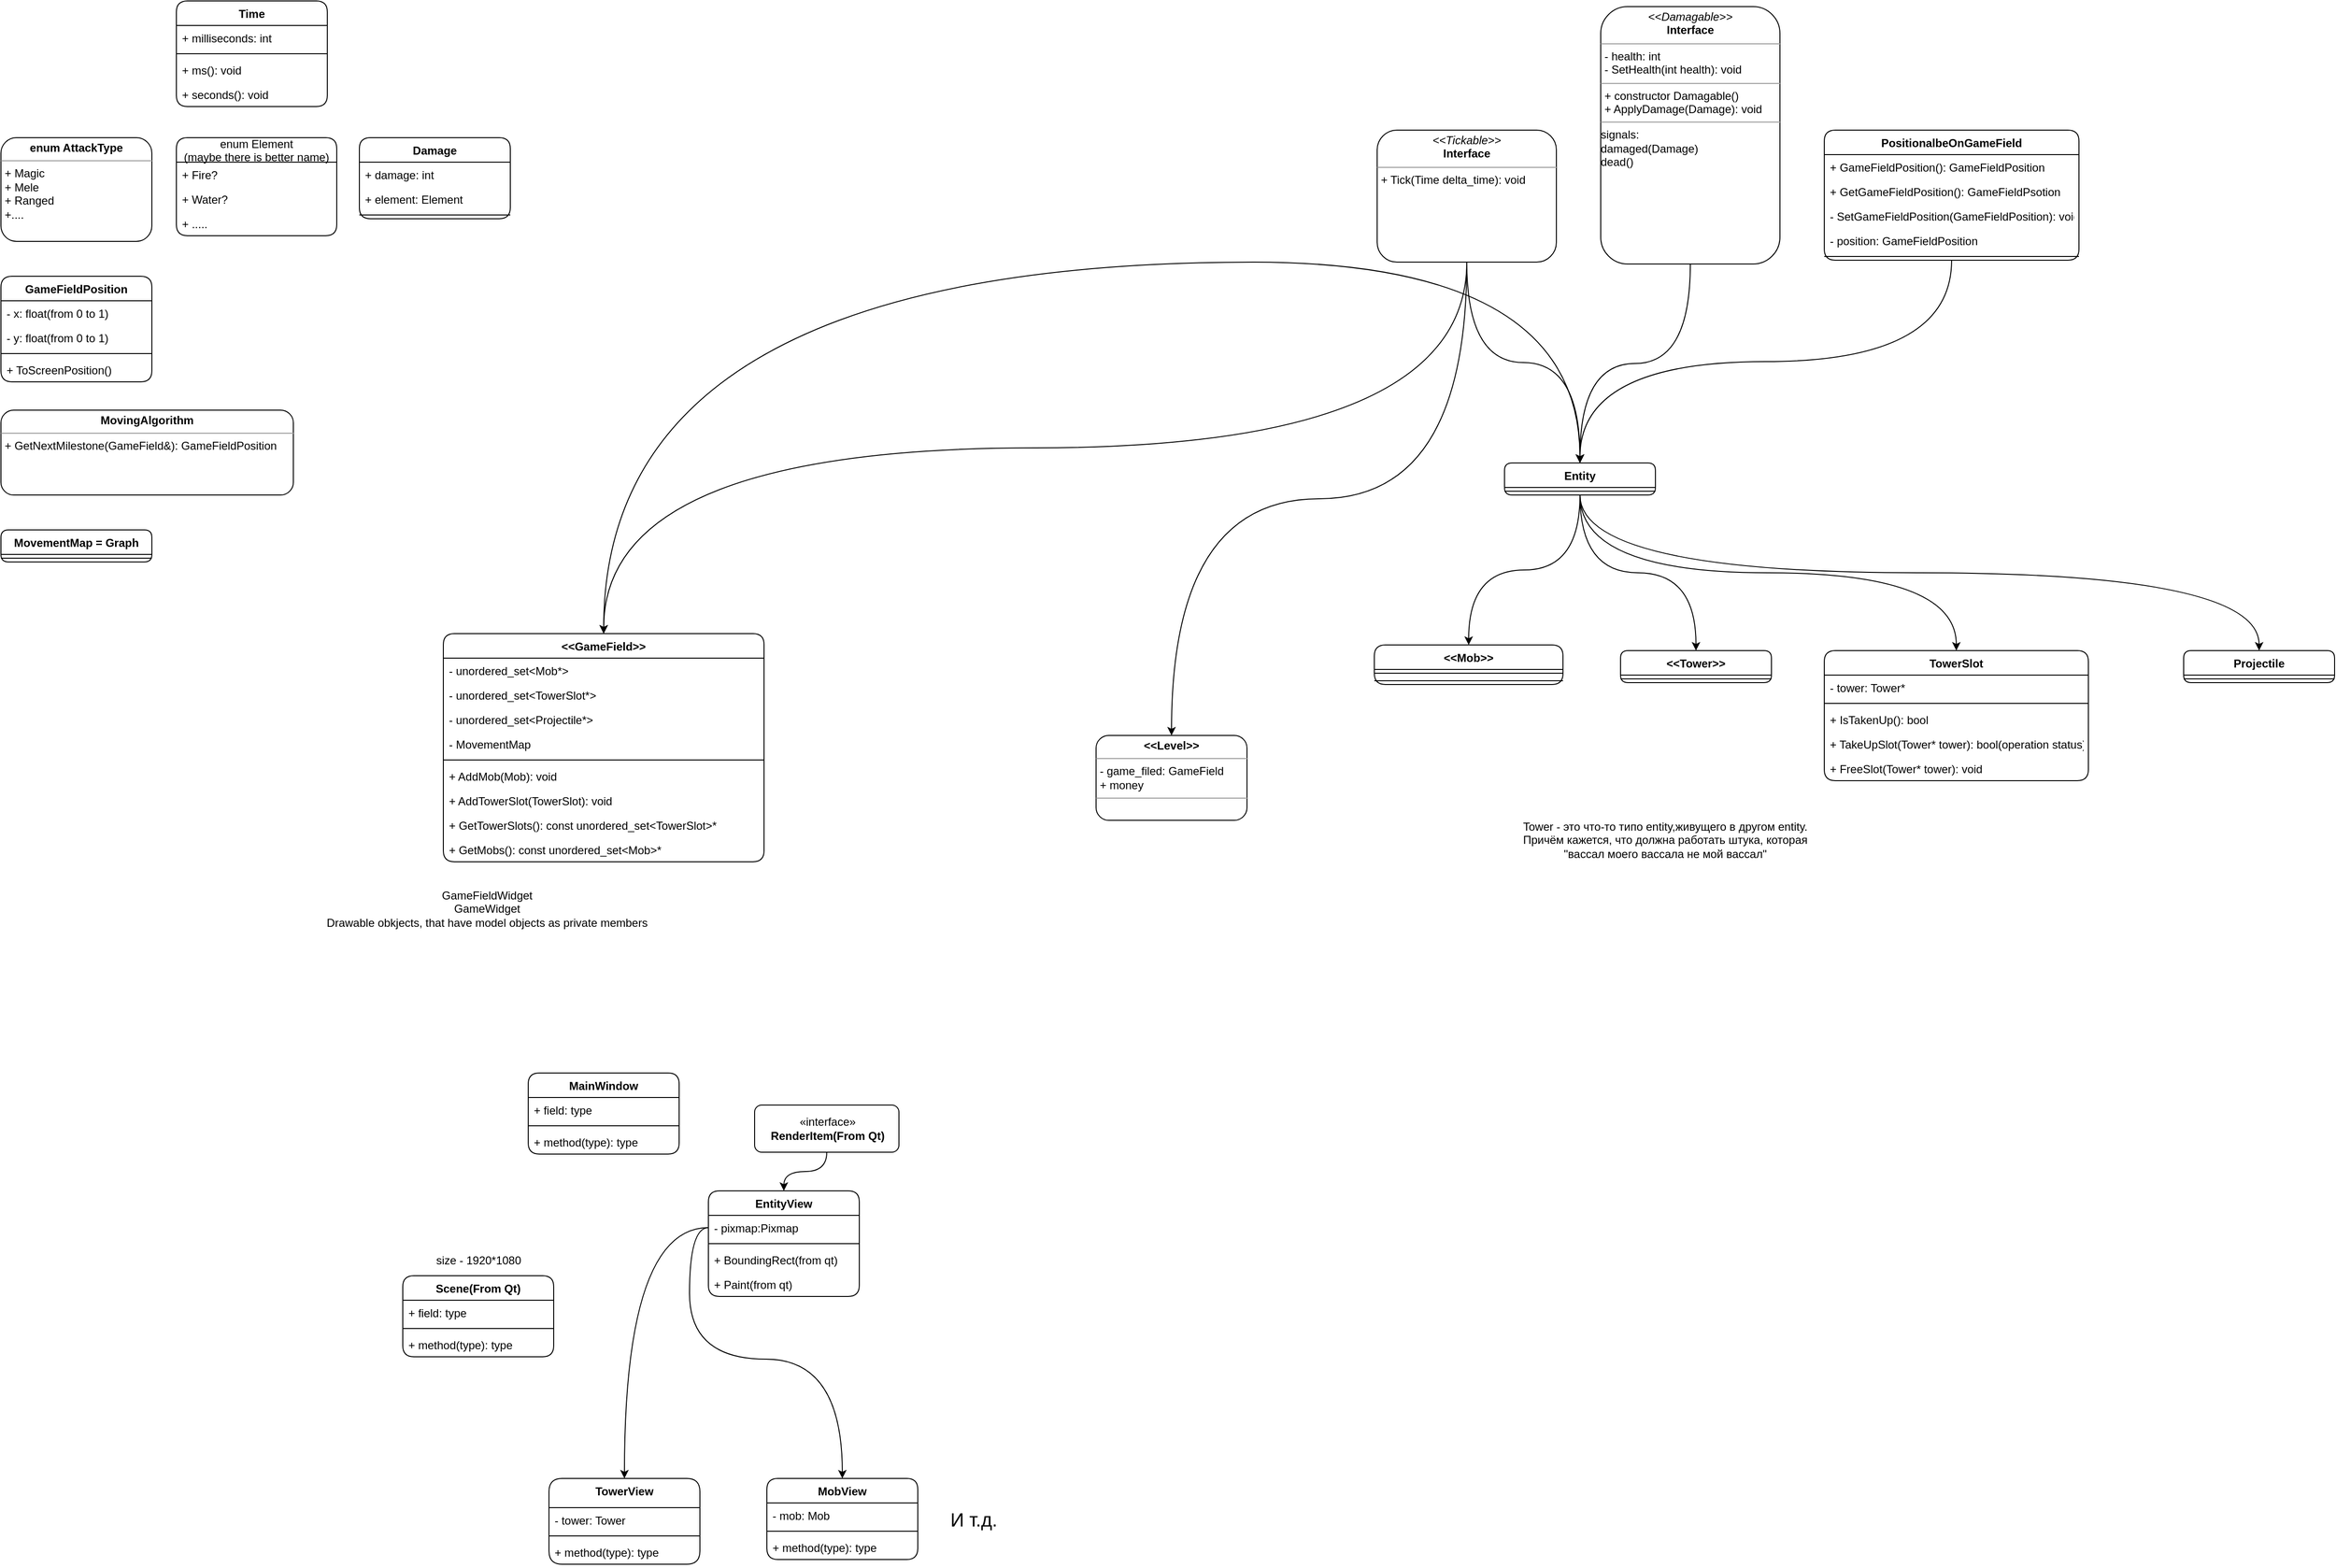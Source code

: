 <mxfile version="16.5.1" type="device"><diagram id="Q-BJak0iQak6bxnUfFIX" name="Page-1"><mxGraphModel dx="2098" dy="2011" grid="0" gridSize="10" guides="1" tooltips="1" connect="1" arrows="1" fold="1" page="0" pageScale="1" pageWidth="827" pageHeight="1169" background="none" math="0" shadow="0"><root><mxCell id="0"/><mxCell id="1" parent="0"/><mxCell id="RYCTdNMFyvMe4vtQBYQD-1" value="&lt;&lt;Mob&gt;&gt;" style="swimlane;fontStyle=1;align=center;verticalAlign=top;childLayout=stackLayout;horizontal=1;startSize=26;horizontalStack=0;resizeParent=1;resizeParentMax=0;resizeLast=0;collapsible=1;marginBottom=0;rounded=1;" parent="1" vertex="1"><mxGeometry x="788" y="-198" width="200" height="42" as="geometry"/></mxCell><mxCell id="RYCTdNMFyvMe4vtQBYQD-3" value="" style="line;strokeWidth=1;fillColor=none;align=left;verticalAlign=middle;spacingTop=-1;spacingLeft=3;spacingRight=3;rotatable=0;labelPosition=right;points=[];portConstraint=eastwest;rounded=1;" parent="RYCTdNMFyvMe4vtQBYQD-1" vertex="1"><mxGeometry y="26" width="200" height="8" as="geometry"/></mxCell><mxCell id="RYCTdNMFyvMe4vtQBYQD-5" value="" style="line;strokeWidth=1;fillColor=none;align=left;verticalAlign=middle;spacingTop=-1;spacingLeft=3;spacingRight=3;rotatable=0;labelPosition=right;points=[];portConstraint=eastwest;rounded=1;" parent="RYCTdNMFyvMe4vtQBYQD-1" vertex="1"><mxGeometry y="34" width="200" height="8" as="geometry"/></mxCell><mxCell id="RYCTdNMFyvMe4vtQBYQD-7" value="&lt;&lt;GameField&gt;&gt;" style="swimlane;fontStyle=1;align=center;verticalAlign=top;childLayout=stackLayout;horizontal=1;startSize=26;horizontalStack=0;resizeParent=1;resizeParentMax=0;resizeLast=0;collapsible=1;marginBottom=0;rounded=1;" parent="1" vertex="1"><mxGeometry x="-199" y="-210" width="340" height="242" as="geometry"/></mxCell><mxCell id="RYCTdNMFyvMe4vtQBYQD-8" value="- unordered_set&lt;Mob*&gt;" style="text;strokeColor=none;fillColor=none;align=left;verticalAlign=top;spacingLeft=4;spacingRight=4;overflow=hidden;rotatable=0;points=[[0,0.5],[1,0.5]];portConstraint=eastwest;rounded=1;" parent="RYCTdNMFyvMe4vtQBYQD-7" vertex="1"><mxGeometry y="26" width="340" height="26" as="geometry"/></mxCell><mxCell id="RYCTdNMFyvMe4vtQBYQD-9" value="- unordered_set&lt;TowerSlot*&gt;" style="text;strokeColor=none;fillColor=none;align=left;verticalAlign=top;spacingLeft=4;spacingRight=4;overflow=hidden;rotatable=0;points=[[0,0.5],[1,0.5]];portConstraint=eastwest;rounded=1;" parent="RYCTdNMFyvMe4vtQBYQD-7" vertex="1"><mxGeometry y="52" width="340" height="26" as="geometry"/></mxCell><mxCell id="RYCTdNMFyvMe4vtQBYQD-10" value="- unordered_set&lt;Projectile*&gt;" style="text;strokeColor=none;fillColor=none;align=left;verticalAlign=top;spacingLeft=4;spacingRight=4;overflow=hidden;rotatable=0;points=[[0,0.5],[1,0.5]];portConstraint=eastwest;rounded=1;" parent="RYCTdNMFyvMe4vtQBYQD-7" vertex="1"><mxGeometry y="78" width="340" height="26" as="geometry"/></mxCell><mxCell id="RYCTdNMFyvMe4vtQBYQD-11" value="- MovementMap" style="text;strokeColor=none;fillColor=none;align=left;verticalAlign=top;spacingLeft=4;spacingRight=4;overflow=hidden;rotatable=0;points=[[0,0.5],[1,0.5]];portConstraint=eastwest;rounded=1;" parent="RYCTdNMFyvMe4vtQBYQD-7" vertex="1"><mxGeometry y="104" width="340" height="26" as="geometry"/></mxCell><mxCell id="RYCTdNMFyvMe4vtQBYQD-12" value="" style="line;strokeWidth=1;fillColor=none;align=left;verticalAlign=middle;spacingTop=-1;spacingLeft=3;spacingRight=3;rotatable=0;labelPosition=right;points=[];portConstraint=eastwest;rounded=1;" parent="RYCTdNMFyvMe4vtQBYQD-7" vertex="1"><mxGeometry y="130" width="340" height="8" as="geometry"/></mxCell><mxCell id="RYCTdNMFyvMe4vtQBYQD-13" value="+ AddMob(Mob): void" style="text;strokeColor=none;fillColor=none;align=left;verticalAlign=top;spacingLeft=4;spacingRight=4;overflow=hidden;rotatable=0;points=[[0,0.5],[1,0.5]];portConstraint=eastwest;rounded=1;" parent="RYCTdNMFyvMe4vtQBYQD-7" vertex="1"><mxGeometry y="138" width="340" height="26" as="geometry"/></mxCell><mxCell id="RYCTdNMFyvMe4vtQBYQD-14" value="+ AddTowerSlot(TowerSlot): void" style="text;strokeColor=none;fillColor=none;align=left;verticalAlign=top;spacingLeft=4;spacingRight=4;overflow=hidden;rotatable=0;points=[[0,0.5],[1,0.5]];portConstraint=eastwest;rounded=1;" parent="RYCTdNMFyvMe4vtQBYQD-7" vertex="1"><mxGeometry y="164" width="340" height="26" as="geometry"/></mxCell><mxCell id="RYCTdNMFyvMe4vtQBYQD-15" value="+ GetTowerSlots(): const unordered_set&lt;TowerSlot&gt;*" style="text;strokeColor=none;fillColor=none;align=left;verticalAlign=top;spacingLeft=4;spacingRight=4;overflow=hidden;rotatable=0;points=[[0,0.5],[1,0.5]];portConstraint=eastwest;rounded=1;" parent="RYCTdNMFyvMe4vtQBYQD-7" vertex="1"><mxGeometry y="190" width="340" height="26" as="geometry"/></mxCell><mxCell id="RYCTdNMFyvMe4vtQBYQD-16" value="+ GetMobs(): const unordered_set&lt;Mob&gt;*" style="text;strokeColor=none;fillColor=none;align=left;verticalAlign=top;spacingLeft=4;spacingRight=4;overflow=hidden;rotatable=0;points=[[0,0.5],[1,0.5]];portConstraint=eastwest;rounded=1;" parent="RYCTdNMFyvMe4vtQBYQD-7" vertex="1"><mxGeometry y="216" width="340" height="26" as="geometry"/></mxCell><mxCell id="RYCTdNMFyvMe4vtQBYQD-17" value="&lt;&lt;Tower&gt;&gt;" style="swimlane;fontStyle=1;align=center;verticalAlign=top;childLayout=stackLayout;horizontal=1;startSize=26;horizontalStack=0;resizeParent=1;resizeParentMax=0;resizeLast=0;collapsible=1;marginBottom=0;rounded=1;" parent="1" vertex="1"><mxGeometry x="1049" y="-192" width="160" height="34" as="geometry"/></mxCell><mxCell id="RYCTdNMFyvMe4vtQBYQD-19" value="" style="line;strokeWidth=1;fillColor=none;align=left;verticalAlign=middle;spacingTop=-1;spacingLeft=3;spacingRight=3;rotatable=0;labelPosition=right;points=[];portConstraint=eastwest;rounded=1;" parent="RYCTdNMFyvMe4vtQBYQD-17" vertex="1"><mxGeometry y="26" width="160" height="8" as="geometry"/></mxCell><mxCell id="RYCTdNMFyvMe4vtQBYQD-21" value="enum Element&#10;(maybe there is better name)" style="swimlane;fontStyle=0;childLayout=stackLayout;horizontal=1;startSize=26;fillColor=none;horizontalStack=0;resizeParent=1;resizeParentMax=0;resizeLast=0;collapsible=1;marginBottom=0;rounded=1;" parent="1" vertex="1"><mxGeometry x="-482" y="-736" width="170" height="104" as="geometry"/></mxCell><mxCell id="RYCTdNMFyvMe4vtQBYQD-22" value="+ Fire?" style="text;strokeColor=none;fillColor=none;align=left;verticalAlign=top;spacingLeft=4;spacingRight=4;overflow=hidden;rotatable=0;points=[[0,0.5],[1,0.5]];portConstraint=eastwest;rounded=1;" parent="RYCTdNMFyvMe4vtQBYQD-21" vertex="1"><mxGeometry y="26" width="170" height="26" as="geometry"/></mxCell><mxCell id="RYCTdNMFyvMe4vtQBYQD-23" value="+ Water?" style="text;strokeColor=none;fillColor=none;align=left;verticalAlign=top;spacingLeft=4;spacingRight=4;overflow=hidden;rotatable=0;points=[[0,0.5],[1,0.5]];portConstraint=eastwest;rounded=1;" parent="RYCTdNMFyvMe4vtQBYQD-21" vertex="1"><mxGeometry y="52" width="170" height="26" as="geometry"/></mxCell><mxCell id="RYCTdNMFyvMe4vtQBYQD-24" value="+ ....." style="text;strokeColor=none;fillColor=none;align=left;verticalAlign=top;spacingLeft=4;spacingRight=4;overflow=hidden;rotatable=0;points=[[0,0.5],[1,0.5]];portConstraint=eastwest;rounded=1;" parent="RYCTdNMFyvMe4vtQBYQD-21" vertex="1"><mxGeometry y="78" width="170" height="26" as="geometry"/></mxCell><mxCell id="RYCTdNMFyvMe4vtQBYQD-25" value="Damage" style="swimlane;fontStyle=1;align=center;verticalAlign=top;childLayout=stackLayout;horizontal=1;startSize=26;horizontalStack=0;resizeParent=1;resizeParentMax=0;resizeLast=0;collapsible=1;marginBottom=0;rounded=1;" parent="1" vertex="1"><mxGeometry x="-288" y="-736" width="160" height="86" as="geometry"/></mxCell><mxCell id="RYCTdNMFyvMe4vtQBYQD-26" value="+ damage: int" style="text;strokeColor=none;fillColor=none;align=left;verticalAlign=top;spacingLeft=4;spacingRight=4;overflow=hidden;rotatable=0;points=[[0,0.5],[1,0.5]];portConstraint=eastwest;rounded=1;" parent="RYCTdNMFyvMe4vtQBYQD-25" vertex="1"><mxGeometry y="26" width="160" height="26" as="geometry"/></mxCell><mxCell id="RYCTdNMFyvMe4vtQBYQD-27" value="+ element: Element" style="text;strokeColor=none;fillColor=none;align=left;verticalAlign=top;spacingLeft=4;spacingRight=4;overflow=hidden;rotatable=0;points=[[0,0.5],[1,0.5]];portConstraint=eastwest;rounded=1;" parent="RYCTdNMFyvMe4vtQBYQD-25" vertex="1"><mxGeometry y="52" width="160" height="26" as="geometry"/></mxCell><mxCell id="RYCTdNMFyvMe4vtQBYQD-28" value="" style="line;strokeWidth=1;fillColor=none;align=left;verticalAlign=middle;spacingTop=-1;spacingLeft=3;spacingRight=3;rotatable=0;labelPosition=right;points=[];portConstraint=eastwest;rounded=1;" parent="RYCTdNMFyvMe4vtQBYQD-25" vertex="1"><mxGeometry y="78" width="160" height="8" as="geometry"/></mxCell><mxCell id="RYCTdNMFyvMe4vtQBYQD-31" style="edgeStyle=orthogonalEdgeStyle;rounded=1;orthogonalLoop=1;jettySize=auto;html=1;exitX=0.5;exitY=1;exitDx=0;exitDy=0;entryX=0.5;entryY=0;entryDx=0;entryDy=0;curved=1;" parent="1" source="RYCTdNMFyvMe4vtQBYQD-35" target="RYCTdNMFyvMe4vtQBYQD-7" edge="1"><mxGeometry relative="1" as="geometry"/></mxCell><mxCell id="RYCTdNMFyvMe4vtQBYQD-32" style="edgeStyle=orthogonalEdgeStyle;rounded=1;orthogonalLoop=1;jettySize=auto;html=1;exitX=0.5;exitY=1;exitDx=0;exitDy=0;entryX=0.5;entryY=0;entryDx=0;entryDy=0;curved=1;" parent="1" source="RYCTdNMFyvMe4vtQBYQD-35" target="RYCTdNMFyvMe4vtQBYQD-41" edge="1"><mxGeometry relative="1" as="geometry"/></mxCell><mxCell id="RYCTdNMFyvMe4vtQBYQD-33" style="edgeStyle=orthogonalEdgeStyle;rounded=1;orthogonalLoop=1;jettySize=auto;html=1;exitX=0.5;exitY=1;exitDx=0;exitDy=0;entryX=0.5;entryY=0;entryDx=0;entryDy=0;curved=1;" parent="1" source="RYCTdNMFyvMe4vtQBYQD-35" target="RYCTdNMFyvMe4vtQBYQD-62" edge="1"><mxGeometry relative="1" as="geometry"/></mxCell><mxCell id="RYCTdNMFyvMe4vtQBYQD-35" value="&lt;p style=&quot;margin: 0px ; margin-top: 4px ; text-align: center&quot;&gt;&lt;i&gt;&amp;lt;&amp;lt;Tickable&amp;gt;&amp;gt;&lt;/i&gt;&lt;br&gt;&lt;b&gt;Interface&lt;/b&gt;&lt;/p&gt;&lt;hr size=&quot;1&quot;&gt;&lt;p style=&quot;margin: 0px ; margin-left: 4px&quot;&gt;&lt;/p&gt;&lt;p style=&quot;margin: 0px ; margin-left: 4px&quot;&gt;+ Tick(Time delta_&lt;span&gt;time): void&lt;/span&gt;&lt;/p&gt;" style="verticalAlign=top;align=left;overflow=fill;fontSize=12;fontFamily=Helvetica;html=1;rounded=1;glass=0;backgroundOutline=0;comic=0;labelBackgroundColor=none;labelBorderColor=none;direction=east;flipH=0;" parent="1" vertex="1"><mxGeometry x="791" y="-744" width="190" height="140" as="geometry"/></mxCell><mxCell id="RYCTdNMFyvMe4vtQBYQD-36" value="Time" style="swimlane;fontStyle=1;align=center;verticalAlign=top;childLayout=stackLayout;horizontal=1;startSize=26;horizontalStack=0;resizeParent=1;resizeParentMax=0;resizeLast=0;collapsible=1;marginBottom=0;rounded=1;" parent="1" vertex="1"><mxGeometry x="-482" y="-881" width="160" height="112" as="geometry"/></mxCell><mxCell id="RYCTdNMFyvMe4vtQBYQD-37" value="+ milliseconds: int" style="text;strokeColor=none;fillColor=none;align=left;verticalAlign=top;spacingLeft=4;spacingRight=4;overflow=hidden;rotatable=0;points=[[0,0.5],[1,0.5]];portConstraint=eastwest;rounded=1;" parent="RYCTdNMFyvMe4vtQBYQD-36" vertex="1"><mxGeometry y="26" width="160" height="26" as="geometry"/></mxCell><mxCell id="RYCTdNMFyvMe4vtQBYQD-38" value="" style="line;strokeWidth=1;fillColor=none;align=left;verticalAlign=middle;spacingTop=-1;spacingLeft=3;spacingRight=3;rotatable=0;labelPosition=right;points=[];portConstraint=eastwest;rounded=1;" parent="RYCTdNMFyvMe4vtQBYQD-36" vertex="1"><mxGeometry y="52" width="160" height="8" as="geometry"/></mxCell><mxCell id="RYCTdNMFyvMe4vtQBYQD-39" value="+ ms(): void" style="text;strokeColor=none;fillColor=none;align=left;verticalAlign=top;spacingLeft=4;spacingRight=4;overflow=hidden;rotatable=0;points=[[0,0.5],[1,0.5]];portConstraint=eastwest;rounded=1;" parent="RYCTdNMFyvMe4vtQBYQD-36" vertex="1"><mxGeometry y="60" width="160" height="26" as="geometry"/></mxCell><mxCell id="RYCTdNMFyvMe4vtQBYQD-40" value="+ seconds(): void" style="text;strokeColor=none;fillColor=none;align=left;verticalAlign=top;spacingLeft=4;spacingRight=4;overflow=hidden;rotatable=0;points=[[0,0.5],[1,0.5]];portConstraint=eastwest;rounded=1;" parent="RYCTdNMFyvMe4vtQBYQD-36" vertex="1"><mxGeometry y="86" width="160" height="26" as="geometry"/></mxCell><mxCell id="RYCTdNMFyvMe4vtQBYQD-41" value="&lt;p style=&quot;margin: 0px ; margin-top: 4px ; text-align: center&quot;&gt;&lt;b&gt;&amp;lt;&amp;lt;Level&amp;gt;&amp;gt;&lt;/b&gt;&lt;/p&gt;&lt;hr size=&quot;1&quot;&gt;&lt;p style=&quot;margin: 0px ; margin-left: 4px&quot;&gt;- game_filed: GameField&lt;/p&gt;&lt;p style=&quot;margin: 0px ; margin-left: 4px&quot;&gt;+ money&lt;/p&gt;&lt;hr size=&quot;1&quot;&gt;&lt;p style=&quot;margin: 0px ; margin-left: 4px&quot;&gt;&lt;br&gt;&lt;/p&gt;" style="verticalAlign=top;align=left;overflow=fill;fontSize=12;fontFamily=Helvetica;html=1;rounded=1;" parent="1" vertex="1"><mxGeometry x="493" y="-102" width="160" height="90" as="geometry"/></mxCell><mxCell id="RYCTdNMFyvMe4vtQBYQD-42" style="edgeStyle=orthogonalEdgeStyle;rounded=1;orthogonalLoop=1;jettySize=auto;html=1;exitX=0.5;exitY=1;exitDx=0;exitDy=0;entryX=0.5;entryY=0;entryDx=0;entryDy=0;curved=1;" parent="1" target="RYCTdNMFyvMe4vtQBYQD-7" edge="1"><mxGeometry relative="1" as="geometry"><mxPoint x="660" y="-604.0" as="sourcePoint"/></mxGeometry></mxCell><mxCell id="RYCTdNMFyvMe4vtQBYQD-44" style="edgeStyle=orthogonalEdgeStyle;rounded=1;orthogonalLoop=1;jettySize=auto;html=1;exitX=0.5;exitY=1;exitDx=0;exitDy=0;curved=1;entryX=0.5;entryY=0;entryDx=0;entryDy=0;" parent="1" target="RYCTdNMFyvMe4vtQBYQD-62" edge="1"><mxGeometry relative="1" as="geometry"><mxPoint x="660" y="-604.0" as="sourcePoint"/><mxPoint x="1620" y="-450" as="targetPoint"/></mxGeometry></mxCell><mxCell id="RYCTdNMFyvMe4vtQBYQD-46" value="TowerSlot" style="swimlane;fontStyle=1;align=center;verticalAlign=top;childLayout=stackLayout;horizontal=1;startSize=26;horizontalStack=0;resizeParent=1;resizeParentMax=0;resizeLast=0;collapsible=1;marginBottom=0;rounded=1;" parent="1" vertex="1"><mxGeometry x="1265" y="-192" width="280" height="138" as="geometry"/></mxCell><mxCell id="RYCTdNMFyvMe4vtQBYQD-47" value="- tower: Tower*" style="text;strokeColor=none;fillColor=none;align=left;verticalAlign=top;spacingLeft=4;spacingRight=4;overflow=hidden;rotatable=0;points=[[0,0.5],[1,0.5]];portConstraint=eastwest;rounded=1;" parent="RYCTdNMFyvMe4vtQBYQD-46" vertex="1"><mxGeometry y="26" width="280" height="26" as="geometry"/></mxCell><mxCell id="RYCTdNMFyvMe4vtQBYQD-48" value="" style="line;strokeWidth=1;fillColor=none;align=left;verticalAlign=middle;spacingTop=-1;spacingLeft=3;spacingRight=3;rotatable=0;labelPosition=right;points=[];portConstraint=eastwest;rounded=1;" parent="RYCTdNMFyvMe4vtQBYQD-46" vertex="1"><mxGeometry y="52" width="280" height="8" as="geometry"/></mxCell><mxCell id="RYCTdNMFyvMe4vtQBYQD-49" value="+ IsTakenUp(): bool" style="text;strokeColor=none;fillColor=none;align=left;verticalAlign=top;spacingLeft=4;spacingRight=4;overflow=hidden;rotatable=0;points=[[0,0.5],[1,0.5]];portConstraint=eastwest;rounded=1;" parent="RYCTdNMFyvMe4vtQBYQD-46" vertex="1"><mxGeometry y="60" width="280" height="26" as="geometry"/></mxCell><mxCell id="RYCTdNMFyvMe4vtQBYQD-50" value="+ TakeUpSlot(Tower* tower): bool(operation status)" style="text;strokeColor=none;fillColor=none;align=left;verticalAlign=top;spacingLeft=4;spacingRight=4;overflow=hidden;rotatable=0;points=[[0,0.5],[1,0.5]];portConstraint=eastwest;rounded=1;" parent="RYCTdNMFyvMe4vtQBYQD-46" vertex="1"><mxGeometry y="86" width="280" height="26" as="geometry"/></mxCell><mxCell id="-Gz1pXzAPUN4LqakFQTy-15" value="+ FreeSlot(Tower* tower): void" style="text;strokeColor=none;fillColor=none;align=left;verticalAlign=top;spacingLeft=4;spacingRight=4;overflow=hidden;rotatable=0;points=[[0,0.5],[1,0.5]];portConstraint=eastwest;rounded=1;" vertex="1" parent="RYCTdNMFyvMe4vtQBYQD-46"><mxGeometry y="112" width="280" height="26" as="geometry"/></mxCell><mxCell id="RYCTdNMFyvMe4vtQBYQD-51" value="GameFieldPosition" style="swimlane;fontStyle=1;align=center;verticalAlign=top;childLayout=stackLayout;horizontal=1;startSize=26;horizontalStack=0;resizeParent=1;resizeParentMax=0;resizeLast=0;collapsible=1;marginBottom=0;rounded=1;" parent="1" vertex="1"><mxGeometry x="-668" y="-589" width="160" height="112" as="geometry"/></mxCell><mxCell id="RYCTdNMFyvMe4vtQBYQD-52" value="- x: float(from 0 to 1)" style="text;strokeColor=none;fillColor=none;align=left;verticalAlign=top;spacingLeft=4;spacingRight=4;overflow=hidden;rotatable=0;points=[[0,0.5],[1,0.5]];portConstraint=eastwest;rounded=1;" parent="RYCTdNMFyvMe4vtQBYQD-51" vertex="1"><mxGeometry y="26" width="160" height="26" as="geometry"/></mxCell><mxCell id="RYCTdNMFyvMe4vtQBYQD-53" value="- y: float(from 0 to 1)" style="text;strokeColor=none;fillColor=none;align=left;verticalAlign=top;spacingLeft=4;spacingRight=4;overflow=hidden;rotatable=0;points=[[0,0.5],[1,0.5]];portConstraint=eastwest;rounded=1;" parent="RYCTdNMFyvMe4vtQBYQD-51" vertex="1"><mxGeometry y="52" width="160" height="26" as="geometry"/></mxCell><mxCell id="RYCTdNMFyvMe4vtQBYQD-54" value="" style="line;strokeWidth=1;fillColor=none;align=left;verticalAlign=middle;spacingTop=-1;spacingLeft=3;spacingRight=3;rotatable=0;labelPosition=right;points=[];portConstraint=eastwest;rounded=1;" parent="RYCTdNMFyvMe4vtQBYQD-51" vertex="1"><mxGeometry y="78" width="160" height="8" as="geometry"/></mxCell><mxCell id="RYCTdNMFyvMe4vtQBYQD-55" value="+ ToScreenPosition()" style="text;strokeColor=none;fillColor=none;align=left;verticalAlign=top;spacingLeft=4;spacingRight=4;overflow=hidden;rotatable=0;points=[[0,0.5],[1,0.5]];portConstraint=eastwest;rounded=1;" parent="RYCTdNMFyvMe4vtQBYQD-51" vertex="1"><mxGeometry y="86" width="160" height="26" as="geometry"/></mxCell><mxCell id="RYCTdNMFyvMe4vtQBYQD-56" style="edgeStyle=orthogonalEdgeStyle;rounded=1;orthogonalLoop=1;jettySize=auto;html=1;entryX=0.5;entryY=0;entryDx=0;entryDy=0;curved=1;exitX=0.5;exitY=1;exitDx=0;exitDy=0;" parent="1" source="RYCTdNMFyvMe4vtQBYQD-57" target="RYCTdNMFyvMe4vtQBYQD-62" edge="1"><mxGeometry relative="1" as="geometry"/></mxCell><mxCell id="RYCTdNMFyvMe4vtQBYQD-57" value="PositionalbeOnGameField" style="swimlane;fontStyle=1;align=center;verticalAlign=top;childLayout=stackLayout;horizontal=1;startSize=26;horizontalStack=0;resizeParent=1;resizeParentMax=0;resizeLast=0;collapsible=1;marginBottom=0;rounded=1;" parent="1" vertex="1"><mxGeometry x="1265" y="-744" width="270" height="138" as="geometry"/></mxCell><mxCell id="RYCTdNMFyvMe4vtQBYQD-58" value="+ GameFieldPosition(): GameFieldPosition" style="text;strokeColor=none;fillColor=none;align=left;verticalAlign=top;spacingLeft=4;spacingRight=4;overflow=hidden;rotatable=0;points=[[0,0.5],[1,0.5]];portConstraint=eastwest;rounded=1;" parent="RYCTdNMFyvMe4vtQBYQD-57" vertex="1"><mxGeometry y="26" width="270" height="26" as="geometry"/></mxCell><mxCell id="-Gz1pXzAPUN4LqakFQTy-14" value="+ GetGameFieldPosition(): GameFieldPsotion" style="text;strokeColor=none;fillColor=none;align=left;verticalAlign=top;spacingLeft=4;spacingRight=4;overflow=hidden;rotatable=0;points=[[0,0.5],[1,0.5]];portConstraint=eastwest;rounded=1;" vertex="1" parent="RYCTdNMFyvMe4vtQBYQD-57"><mxGeometry y="52" width="270" height="26" as="geometry"/></mxCell><mxCell id="qILvSDgWDllnwCfw66fR-1" value="- SetGameFieldPosition(GameFieldPosition): void&#10;" style="text;strokeColor=none;fillColor=none;align=left;verticalAlign=top;spacingLeft=4;spacingRight=4;overflow=hidden;rotatable=0;points=[[0,0.5],[1,0.5]];portConstraint=eastwest;rounded=1;" parent="RYCTdNMFyvMe4vtQBYQD-57" vertex="1"><mxGeometry y="78" width="270" height="26" as="geometry"/></mxCell><mxCell id="-Gz1pXzAPUN4LqakFQTy-13" value="- position: GameFieldPosition&#10;" style="text;strokeColor=none;fillColor=none;align=left;verticalAlign=top;spacingLeft=4;spacingRight=4;overflow=hidden;rotatable=0;points=[[0,0.5],[1,0.5]];portConstraint=eastwest;rounded=1;" vertex="1" parent="RYCTdNMFyvMe4vtQBYQD-57"><mxGeometry y="104" width="270" height="26" as="geometry"/></mxCell><mxCell id="RYCTdNMFyvMe4vtQBYQD-59" value="" style="line;strokeWidth=1;fillColor=none;align=left;verticalAlign=middle;spacingTop=-1;spacingLeft=3;spacingRight=3;rotatable=0;labelPosition=right;points=[];portConstraint=eastwest;rounded=1;" parent="RYCTdNMFyvMe4vtQBYQD-57" vertex="1"><mxGeometry y="130" width="270" height="8" as="geometry"/></mxCell><mxCell id="RYCTdNMFyvMe4vtQBYQD-61" style="edgeStyle=orthogonalEdgeStyle;rounded=1;orthogonalLoop=1;jettySize=auto;html=1;entryX=0.5;entryY=0;entryDx=0;entryDy=0;curved=1;exitX=0.5;exitY=1;exitDx=0;exitDy=0;" parent="1" source="RYCTdNMFyvMe4vtQBYQD-62" target="RYCTdNMFyvMe4vtQBYQD-1" edge="1"><mxGeometry relative="1" as="geometry"/></mxCell><mxCell id="-Gz1pXzAPUN4LqakFQTy-6" style="edgeStyle=orthogonalEdgeStyle;curved=1;rounded=1;orthogonalLoop=1;jettySize=auto;html=1;exitX=0.5;exitY=1;exitDx=0;exitDy=0;entryX=0.5;entryY=0;entryDx=0;entryDy=0;" edge="1" parent="1" source="RYCTdNMFyvMe4vtQBYQD-62" target="RYCTdNMFyvMe4vtQBYQD-17"><mxGeometry relative="1" as="geometry"/></mxCell><mxCell id="-Gz1pXzAPUN4LqakFQTy-9" style="edgeStyle=orthogonalEdgeStyle;curved=1;rounded=1;orthogonalLoop=1;jettySize=auto;html=1;exitX=0.5;exitY=1;exitDx=0;exitDy=0;entryX=0.5;entryY=0;entryDx=0;entryDy=0;" edge="1" parent="1" source="RYCTdNMFyvMe4vtQBYQD-62" target="RYCTdNMFyvMe4vtQBYQD-46"><mxGeometry relative="1" as="geometry"/></mxCell><mxCell id="-Gz1pXzAPUN4LqakFQTy-10" style="edgeStyle=orthogonalEdgeStyle;curved=1;rounded=1;orthogonalLoop=1;jettySize=auto;html=1;exitX=0.5;exitY=1;exitDx=0;exitDy=0;entryX=0.5;entryY=0;entryDx=0;entryDy=0;" edge="1" parent="1" source="RYCTdNMFyvMe4vtQBYQD-62" target="RYCTdNMFyvMe4vtQBYQD-77"><mxGeometry relative="1" as="geometry"/></mxCell><mxCell id="RYCTdNMFyvMe4vtQBYQD-62" value="Entity" style="swimlane;fontStyle=1;align=center;verticalAlign=top;childLayout=stackLayout;horizontal=1;startSize=26;horizontalStack=0;resizeParent=1;resizeParentMax=0;resizeLast=0;collapsible=1;marginBottom=0;rounded=1;" parent="1" vertex="1"><mxGeometry x="926" y="-391" width="160" height="34" as="geometry"/></mxCell><mxCell id="RYCTdNMFyvMe4vtQBYQD-64" value="" style="line;strokeWidth=1;fillColor=none;align=left;verticalAlign=middle;spacingTop=-1;spacingLeft=3;spacingRight=3;rotatable=0;labelPosition=right;points=[];portConstraint=eastwest;rounded=1;" parent="RYCTdNMFyvMe4vtQBYQD-62" vertex="1"><mxGeometry y="26" width="160" height="8" as="geometry"/></mxCell><mxCell id="RYCTdNMFyvMe4vtQBYQD-71" value="&lt;p style=&quot;margin: 0px ; margin-top: 4px ; text-align: center&quot;&gt;&lt;b&gt;MovingAlgorithm&lt;/b&gt;&lt;/p&gt;&lt;hr size=&quot;1&quot;&gt;&lt;p style=&quot;margin: 0px ; margin-left: 4px&quot;&gt;&lt;/p&gt;&lt;p style=&quot;margin: 0px ; margin-left: 4px&quot;&gt;+ GetNextMilestone(GameField&amp;amp;): GameFieldPosition&lt;/p&gt;" style="verticalAlign=top;align=left;overflow=fill;fontSize=12;fontFamily=Helvetica;html=1;rounded=1;" parent="1" vertex="1"><mxGeometry x="-668" y="-447" width="310" height="90" as="geometry"/></mxCell><mxCell id="RYCTdNMFyvMe4vtQBYQD-72" value="MovementMap = Graph" style="swimlane;fontStyle=1;align=center;verticalAlign=top;childLayout=stackLayout;horizontal=1;startSize=26;horizontalStack=0;resizeParent=1;resizeParentMax=0;resizeLast=0;collapsible=1;marginBottom=0;rounded=1;" parent="1" vertex="1"><mxGeometry x="-668" y="-320" width="160" height="34" as="geometry"/></mxCell><mxCell id="RYCTdNMFyvMe4vtQBYQD-74" value="" style="line;strokeWidth=1;fillColor=none;align=left;verticalAlign=middle;spacingTop=-1;spacingLeft=3;spacingRight=3;rotatable=0;labelPosition=right;points=[];portConstraint=eastwest;rounded=1;" parent="RYCTdNMFyvMe4vtQBYQD-72" vertex="1"><mxGeometry y="26" width="160" height="8" as="geometry"/></mxCell><mxCell id="RYCTdNMFyvMe4vtQBYQD-76" value="&lt;p style=&quot;margin: 0px ; margin-top: 4px ; text-align: center&quot;&gt;&lt;b&gt;enum AttackType&lt;/b&gt;&lt;/p&gt;&lt;hr size=&quot;1&quot;&gt;&lt;p style=&quot;margin: 0px ; margin-left: 4px&quot;&gt;+ Magic&lt;br&gt;&lt;/p&gt;&lt;p style=&quot;margin: 0px ; margin-left: 4px&quot;&gt;+ Mele&lt;/p&gt;&lt;p style=&quot;margin: 0px ; margin-left: 4px&quot;&gt;+ Ranged&lt;/p&gt;&lt;p style=&quot;margin: 0px ; margin-left: 4px&quot;&gt;+....&lt;/p&gt;" style="verticalAlign=top;align=left;overflow=fill;fontSize=12;fontFamily=Helvetica;html=1;rounded=1;" parent="1" vertex="1"><mxGeometry x="-668" y="-736" width="160" height="110" as="geometry"/></mxCell><mxCell id="RYCTdNMFyvMe4vtQBYQD-77" value="Projectile" style="swimlane;fontStyle=1;align=center;verticalAlign=top;childLayout=stackLayout;horizontal=1;startSize=26;horizontalStack=0;resizeParent=1;resizeParentMax=0;resizeLast=0;collapsible=1;marginBottom=0;rounded=1;" parent="1" vertex="1"><mxGeometry x="1646" y="-192" width="160" height="34" as="geometry"/></mxCell><mxCell id="RYCTdNMFyvMe4vtQBYQD-79" value="" style="line;strokeWidth=1;fillColor=none;align=left;verticalAlign=middle;spacingTop=-1;spacingLeft=3;spacingRight=3;rotatable=0;labelPosition=right;points=[];portConstraint=eastwest;rounded=1;" parent="RYCTdNMFyvMe4vtQBYQD-77" vertex="1"><mxGeometry y="26" width="160" height="8" as="geometry"/></mxCell><mxCell id="-Gz1pXzAPUN4LqakFQTy-5" style="edgeStyle=orthogonalEdgeStyle;curved=1;rounded=1;orthogonalLoop=1;jettySize=auto;html=1;exitX=0.5;exitY=1;exitDx=0;exitDy=0;entryX=0.5;entryY=0;entryDx=0;entryDy=0;" edge="1" parent="1" source="qILvSDgWDllnwCfw66fR-11" target="RYCTdNMFyvMe4vtQBYQD-62"><mxGeometry relative="1" as="geometry"/></mxCell><mxCell id="qILvSDgWDllnwCfw66fR-11" value="&lt;p style=&quot;margin: 0px ; margin-top: 4px ; text-align: center&quot;&gt;&lt;i&gt;&amp;lt;&amp;lt;Damagable&amp;gt;&amp;gt;&lt;/i&gt;&lt;br&gt;&lt;b&gt;Interface&lt;/b&gt;&lt;/p&gt;&lt;hr size=&quot;1&quot;&gt;&lt;p style=&quot;margin: 0px ; margin-left: 4px&quot;&gt;- health&lt;span&gt;: int&lt;/span&gt;&lt;/p&gt;&lt;p style=&quot;margin: 0px ; margin-left: 4px&quot;&gt;&lt;span&gt;- SetHealth(int health): void&lt;/span&gt;&lt;/p&gt;&lt;hr size=&quot;1&quot;&gt;&lt;p style=&quot;margin: 0px ; margin-left: 4px&quot;&gt;+ constructor Damagable&lt;span&gt;()&lt;/span&gt;&lt;/p&gt;&lt;p style=&quot;margin: 0px ; margin-left: 4px&quot;&gt;+ ApplyDamage(Damage): void&lt;/p&gt;&lt;hr size=&quot;1&quot;&gt;signals:&lt;br&gt;damaged(Damage)&lt;br&gt;dead()" style="verticalAlign=top;align=left;overflow=fill;fontSize=12;fontFamily=Helvetica;html=1;rounded=1;" parent="1" vertex="1"><mxGeometry x="1028" y="-875" width="190" height="273" as="geometry"/></mxCell><mxCell id="-Gz1pXzAPUN4LqakFQTy-11" value="Tower - это что-то типо entity,живущего в другом entity.&lt;br&gt;Причём кажется, что должна работать штука, которая&lt;br&gt;&quot;вассал моего вассала не мой вассал&quot;" style="text;html=1;align=center;verticalAlign=middle;resizable=0;points=[];autosize=1;strokeColor=none;fillColor=none;" vertex="1" parent="1"><mxGeometry x="940" y="-14" width="312" height="46" as="geometry"/></mxCell><mxCell id="-Gz1pXzAPUN4LqakFQTy-16" value="GameFieldWidget&lt;br&gt;GameWidget&lt;br&gt;Drawable obkjects, that have model objects as private members" style="text;html=1;align=center;verticalAlign=middle;resizable=0;points=[];autosize=1;strokeColor=none;fillColor=none;" vertex="1" parent="1"><mxGeometry x="-328" y="59" width="350" height="46" as="geometry"/></mxCell><mxCell id="-Gz1pXzAPUN4LqakFQTy-17" value="MainWindow" style="swimlane;fontStyle=1;align=center;verticalAlign=top;childLayout=stackLayout;horizontal=1;startSize=26;horizontalStack=0;resizeParent=1;resizeParentMax=0;resizeLast=0;collapsible=1;marginBottom=0;rounded=1;" vertex="1" parent="1"><mxGeometry x="-109" y="256" width="160" height="86" as="geometry"/></mxCell><mxCell id="-Gz1pXzAPUN4LqakFQTy-18" value="+ field: type" style="text;strokeColor=none;fillColor=none;align=left;verticalAlign=top;spacingLeft=4;spacingRight=4;overflow=hidden;rotatable=0;points=[[0,0.5],[1,0.5]];portConstraint=eastwest;rounded=1;" vertex="1" parent="-Gz1pXzAPUN4LqakFQTy-17"><mxGeometry y="26" width="160" height="26" as="geometry"/></mxCell><mxCell id="-Gz1pXzAPUN4LqakFQTy-19" value="" style="line;strokeWidth=1;fillColor=none;align=left;verticalAlign=middle;spacingTop=-1;spacingLeft=3;spacingRight=3;rotatable=0;labelPosition=right;points=[];portConstraint=eastwest;rounded=1;" vertex="1" parent="-Gz1pXzAPUN4LqakFQTy-17"><mxGeometry y="52" width="160" height="8" as="geometry"/></mxCell><mxCell id="-Gz1pXzAPUN4LqakFQTy-20" value="+ method(type): type" style="text;strokeColor=none;fillColor=none;align=left;verticalAlign=top;spacingLeft=4;spacingRight=4;overflow=hidden;rotatable=0;points=[[0,0.5],[1,0.5]];portConstraint=eastwest;rounded=1;" vertex="1" parent="-Gz1pXzAPUN4LqakFQTy-17"><mxGeometry y="60" width="160" height="26" as="geometry"/></mxCell><mxCell id="-Gz1pXzAPUN4LqakFQTy-21" value="Scene(From Qt)" style="swimlane;fontStyle=1;align=center;verticalAlign=top;childLayout=stackLayout;horizontal=1;startSize=26;horizontalStack=0;resizeParent=1;resizeParentMax=0;resizeLast=0;collapsible=1;marginBottom=0;rounded=1;" vertex="1" parent="1"><mxGeometry x="-242" y="471" width="160" height="86" as="geometry"/></mxCell><mxCell id="-Gz1pXzAPUN4LqakFQTy-22" value="+ field: type" style="text;strokeColor=none;fillColor=none;align=left;verticalAlign=top;spacingLeft=4;spacingRight=4;overflow=hidden;rotatable=0;points=[[0,0.5],[1,0.5]];portConstraint=eastwest;rounded=1;" vertex="1" parent="-Gz1pXzAPUN4LqakFQTy-21"><mxGeometry y="26" width="160" height="26" as="geometry"/></mxCell><mxCell id="-Gz1pXzAPUN4LqakFQTy-23" value="" style="line;strokeWidth=1;fillColor=none;align=left;verticalAlign=middle;spacingTop=-1;spacingLeft=3;spacingRight=3;rotatable=0;labelPosition=right;points=[];portConstraint=eastwest;rounded=1;" vertex="1" parent="-Gz1pXzAPUN4LqakFQTy-21"><mxGeometry y="52" width="160" height="8" as="geometry"/></mxCell><mxCell id="-Gz1pXzAPUN4LqakFQTy-24" value="+ method(type): type" style="text;strokeColor=none;fillColor=none;align=left;verticalAlign=top;spacingLeft=4;spacingRight=4;overflow=hidden;rotatable=0;points=[[0,0.5],[1,0.5]];portConstraint=eastwest;rounded=1;" vertex="1" parent="-Gz1pXzAPUN4LqakFQTy-21"><mxGeometry y="60" width="160" height="26" as="geometry"/></mxCell><mxCell id="-Gz1pXzAPUN4LqakFQTy-53" style="edgeStyle=orthogonalEdgeStyle;curved=1;rounded=1;orthogonalLoop=1;jettySize=auto;html=1;exitX=0.5;exitY=1;exitDx=0;exitDy=0;entryX=0.5;entryY=0;entryDx=0;entryDy=0;fontSize=12;" edge="1" parent="1" source="-Gz1pXzAPUN4LqakFQTy-29" target="-Gz1pXzAPUN4LqakFQTy-49"><mxGeometry relative="1" as="geometry"/></mxCell><mxCell id="-Gz1pXzAPUN4LqakFQTy-29" value="«interface»&lt;br&gt;&lt;b&gt;RenderItem(From Qt)&lt;/b&gt;" style="html=1;rounded=1;" vertex="1" parent="1"><mxGeometry x="131" y="290" width="153" height="50" as="geometry"/></mxCell><mxCell id="-Gz1pXzAPUN4LqakFQTy-30" value="TowerView" style="swimlane;fontStyle=1;align=center;verticalAlign=top;childLayout=stackLayout;horizontal=1;startSize=31;horizontalStack=0;resizeParent=1;resizeParentMax=0;resizeLast=0;collapsible=1;marginBottom=0;rounded=1;" vertex="1" parent="1"><mxGeometry x="-87" y="686" width="160" height="91" as="geometry"/></mxCell><mxCell id="-Gz1pXzAPUN4LqakFQTy-31" value="- tower: Tower" style="text;strokeColor=none;fillColor=none;align=left;verticalAlign=top;spacingLeft=4;spacingRight=4;overflow=hidden;rotatable=0;points=[[0,0.5],[1,0.5]];portConstraint=eastwest;rounded=1;" vertex="1" parent="-Gz1pXzAPUN4LqakFQTy-30"><mxGeometry y="31" width="160" height="26" as="geometry"/></mxCell><mxCell id="-Gz1pXzAPUN4LqakFQTy-32" value="" style="line;strokeWidth=1;fillColor=none;align=left;verticalAlign=middle;spacingTop=-1;spacingLeft=3;spacingRight=3;rotatable=0;labelPosition=right;points=[];portConstraint=eastwest;rounded=1;" vertex="1" parent="-Gz1pXzAPUN4LqakFQTy-30"><mxGeometry y="57" width="160" height="8" as="geometry"/></mxCell><mxCell id="-Gz1pXzAPUN4LqakFQTy-33" value="+ method(type): type" style="text;strokeColor=none;fillColor=none;align=left;verticalAlign=top;spacingLeft=4;spacingRight=4;overflow=hidden;rotatable=0;points=[[0,0.5],[1,0.5]];portConstraint=eastwest;rounded=1;" vertex="1" parent="-Gz1pXzAPUN4LqakFQTy-30"><mxGeometry y="65" width="160" height="26" as="geometry"/></mxCell><mxCell id="-Gz1pXzAPUN4LqakFQTy-35" value="MobView" style="swimlane;fontStyle=1;align=center;verticalAlign=top;childLayout=stackLayout;horizontal=1;startSize=26;horizontalStack=0;resizeParent=1;resizeParentMax=0;resizeLast=0;collapsible=1;marginBottom=0;rounded=1;" vertex="1" parent="1"><mxGeometry x="144" y="686" width="160" height="86" as="geometry"/></mxCell><mxCell id="-Gz1pXzAPUN4LqakFQTy-36" value="- mob: Mob" style="text;strokeColor=none;fillColor=none;align=left;verticalAlign=top;spacingLeft=4;spacingRight=4;overflow=hidden;rotatable=0;points=[[0,0.5],[1,0.5]];portConstraint=eastwest;rounded=1;" vertex="1" parent="-Gz1pXzAPUN4LqakFQTy-35"><mxGeometry y="26" width="160" height="26" as="geometry"/></mxCell><mxCell id="-Gz1pXzAPUN4LqakFQTy-37" value="" style="line;strokeWidth=1;fillColor=none;align=left;verticalAlign=middle;spacingTop=-1;spacingLeft=3;spacingRight=3;rotatable=0;labelPosition=right;points=[];portConstraint=eastwest;rounded=1;" vertex="1" parent="-Gz1pXzAPUN4LqakFQTy-35"><mxGeometry y="52" width="160" height="8" as="geometry"/></mxCell><mxCell id="-Gz1pXzAPUN4LqakFQTy-38" value="+ method(type): type" style="text;strokeColor=none;fillColor=none;align=left;verticalAlign=top;spacingLeft=4;spacingRight=4;overflow=hidden;rotatable=0;points=[[0,0.5],[1,0.5]];portConstraint=eastwest;rounded=1;" vertex="1" parent="-Gz1pXzAPUN4LqakFQTy-35"><mxGeometry y="60" width="160" height="26" as="geometry"/></mxCell><mxCell id="-Gz1pXzAPUN4LqakFQTy-40" value="&lt;font style=&quot;font-size: 20px&quot;&gt;И т.д.&lt;/font&gt;" style="text;html=1;align=center;verticalAlign=middle;resizable=0;points=[];autosize=1;strokeColor=none;fillColor=none;" vertex="1" parent="1"><mxGeometry x="333" y="718.5" width="60" height="21" as="geometry"/></mxCell><mxCell id="-Gz1pXzAPUN4LqakFQTy-49" value="EntityView" style="swimlane;fontStyle=1;align=center;verticalAlign=top;childLayout=stackLayout;horizontal=1;startSize=26;horizontalStack=0;resizeParent=1;resizeParentMax=0;resizeLast=0;collapsible=1;marginBottom=0;rounded=1;fontSize=12;" vertex="1" parent="1"><mxGeometry x="82" y="381" width="160" height="112" as="geometry"/></mxCell><mxCell id="-Gz1pXzAPUN4LqakFQTy-50" value="- pixmap:Pixmap" style="text;strokeColor=none;fillColor=none;align=left;verticalAlign=top;spacingLeft=4;spacingRight=4;overflow=hidden;rotatable=0;points=[[0,0.5],[1,0.5]];portConstraint=eastwest;rounded=1;fontSize=12;" vertex="1" parent="-Gz1pXzAPUN4LqakFQTy-49"><mxGeometry y="26" width="160" height="26" as="geometry"/></mxCell><mxCell id="-Gz1pXzAPUN4LqakFQTy-51" value="" style="line;strokeWidth=1;fillColor=none;align=left;verticalAlign=middle;spacingTop=-1;spacingLeft=3;spacingRight=3;rotatable=0;labelPosition=right;points=[];portConstraint=eastwest;rounded=1;fontSize=12;" vertex="1" parent="-Gz1pXzAPUN4LqakFQTy-49"><mxGeometry y="52" width="160" height="8" as="geometry"/></mxCell><mxCell id="-Gz1pXzAPUN4LqakFQTy-52" value="+ BoundingRect(from qt)" style="text;strokeColor=none;fillColor=none;align=left;verticalAlign=top;spacingLeft=4;spacingRight=4;overflow=hidden;rotatable=0;points=[[0,0.5],[1,0.5]];portConstraint=eastwest;rounded=1;fontSize=12;" vertex="1" parent="-Gz1pXzAPUN4LqakFQTy-49"><mxGeometry y="60" width="160" height="26" as="geometry"/></mxCell><mxCell id="-Gz1pXzAPUN4LqakFQTy-56" value="+ Paint(from qt)" style="text;strokeColor=none;fillColor=none;align=left;verticalAlign=top;spacingLeft=4;spacingRight=4;overflow=hidden;rotatable=0;points=[[0,0.5],[1,0.5]];portConstraint=eastwest;rounded=1;fontSize=12;" vertex="1" parent="-Gz1pXzAPUN4LqakFQTy-49"><mxGeometry y="86" width="160" height="26" as="geometry"/></mxCell><mxCell id="-Gz1pXzAPUN4LqakFQTy-54" style="edgeStyle=orthogonalEdgeStyle;curved=1;rounded=1;orthogonalLoop=1;jettySize=auto;html=1;exitX=0;exitY=0.5;exitDx=0;exitDy=0;entryX=0.5;entryY=0;entryDx=0;entryDy=0;fontSize=12;" edge="1" parent="1" source="-Gz1pXzAPUN4LqakFQTy-50" target="-Gz1pXzAPUN4LqakFQTy-35"><mxGeometry relative="1" as="geometry"/></mxCell><mxCell id="-Gz1pXzAPUN4LqakFQTy-55" style="edgeStyle=orthogonalEdgeStyle;curved=1;rounded=1;orthogonalLoop=1;jettySize=auto;html=1;exitX=0;exitY=0.5;exitDx=0;exitDy=0;entryX=0.5;entryY=0;entryDx=0;entryDy=0;fontSize=12;" edge="1" parent="1" source="-Gz1pXzAPUN4LqakFQTy-50" target="-Gz1pXzAPUN4LqakFQTy-30"><mxGeometry relative="1" as="geometry"/></mxCell><mxCell id="-Gz1pXzAPUN4LqakFQTy-57" value="size - 1920*1080" style="text;html=1;align=center;verticalAlign=middle;resizable=0;points=[];autosize=1;strokeColor=none;fillColor=none;fontSize=12;" vertex="1" parent="1"><mxGeometry x="-212" y="446" width="100" height="18" as="geometry"/></mxCell></root></mxGraphModel></diagram></mxfile>